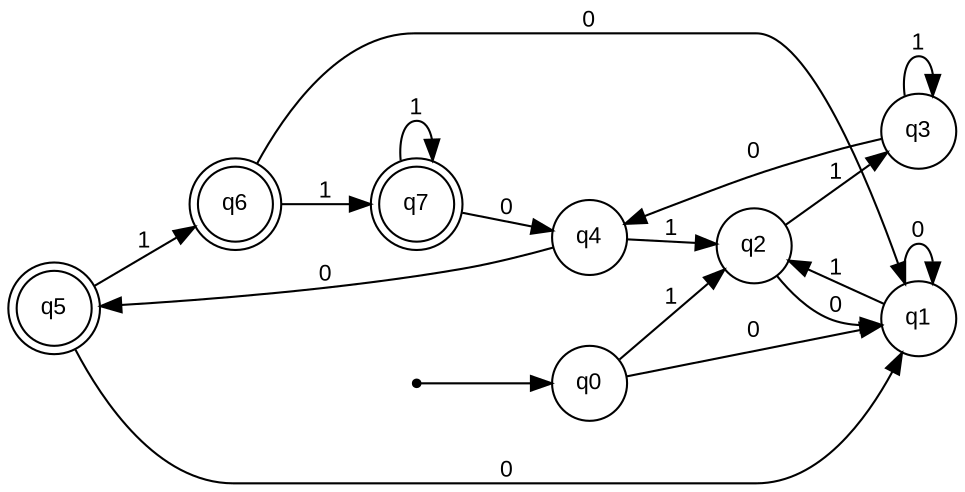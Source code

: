 digraph finite_state_machine {
	rankdir=LR;
	edge [fontname=arial,fontsize=11]
	node [fontname=arial,fontsize=11,shape=doublecircle];q5;q6;q7;
	node [shape=circle,size=8]
	start [shape=point]
	start -> q0
	q0 -> q1 [label=0]
	q0 -> q2 [label=1]
	q1 -> q1 [label=0]
	q1 -> q2 [label=1]
	q2 -> q1 [label=0]
	q2 -> q3 [label=1]
	q3 -> q4 [label=0]
	q3 -> q3 [label=1]
	q4 -> q5 [label=0]
	q4 -> q2 [label=1]
	q5 -> q1 [label=0]
	q5 -> q6 [label=1]
	q6 -> q1 [label=0]
	q6 -> q7 [label=1]
	q7 -> q4 [label=0]
	q7 -> q7 [label=1]
}
